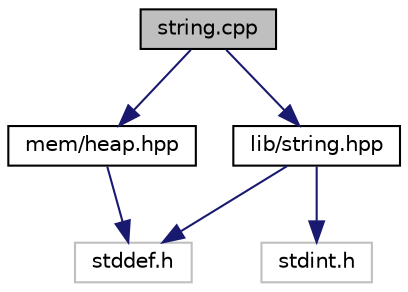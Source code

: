 digraph "string.cpp"
{
 // LATEX_PDF_SIZE
  edge [fontname="Helvetica",fontsize="10",labelfontname="Helvetica",labelfontsize="10"];
  node [fontname="Helvetica",fontsize="10",shape=record];
  Node1 [label="string.cpp",height=0.2,width=0.4,color="black", fillcolor="grey75", style="filled", fontcolor="black",tooltip="Standard string and memory utility library."];
  Node1 -> Node2 [color="midnightblue",fontsize="10",style="solid",fontname="Helvetica"];
  Node2 [label="lib/string.hpp",height=0.2,width=0.4,color="black", fillcolor="white", style="filled",URL="$d4/da0/string_8hpp.html",tooltip="Standard string and memory utility library."];
  Node2 -> Node3 [color="midnightblue",fontsize="10",style="solid",fontname="Helvetica"];
  Node3 [label="stddef.h",height=0.2,width=0.4,color="grey75", fillcolor="white", style="filled",tooltip=" "];
  Node2 -> Node4 [color="midnightblue",fontsize="10",style="solid",fontname="Helvetica"];
  Node4 [label="stdint.h",height=0.2,width=0.4,color="grey75", fillcolor="white", style="filled",tooltip=" "];
  Node1 -> Node5 [color="midnightblue",fontsize="10",style="solid",fontname="Helvetica"];
  Node5 [label="mem/heap.hpp",height=0.2,width=0.4,color="black", fillcolor="white", style="filled",URL="$da/d45/heap_8hpp.html",tooltip="Liballoc heap implementation."];
  Node5 -> Node3 [color="midnightblue",fontsize="10",style="solid",fontname="Helvetica"];
}
